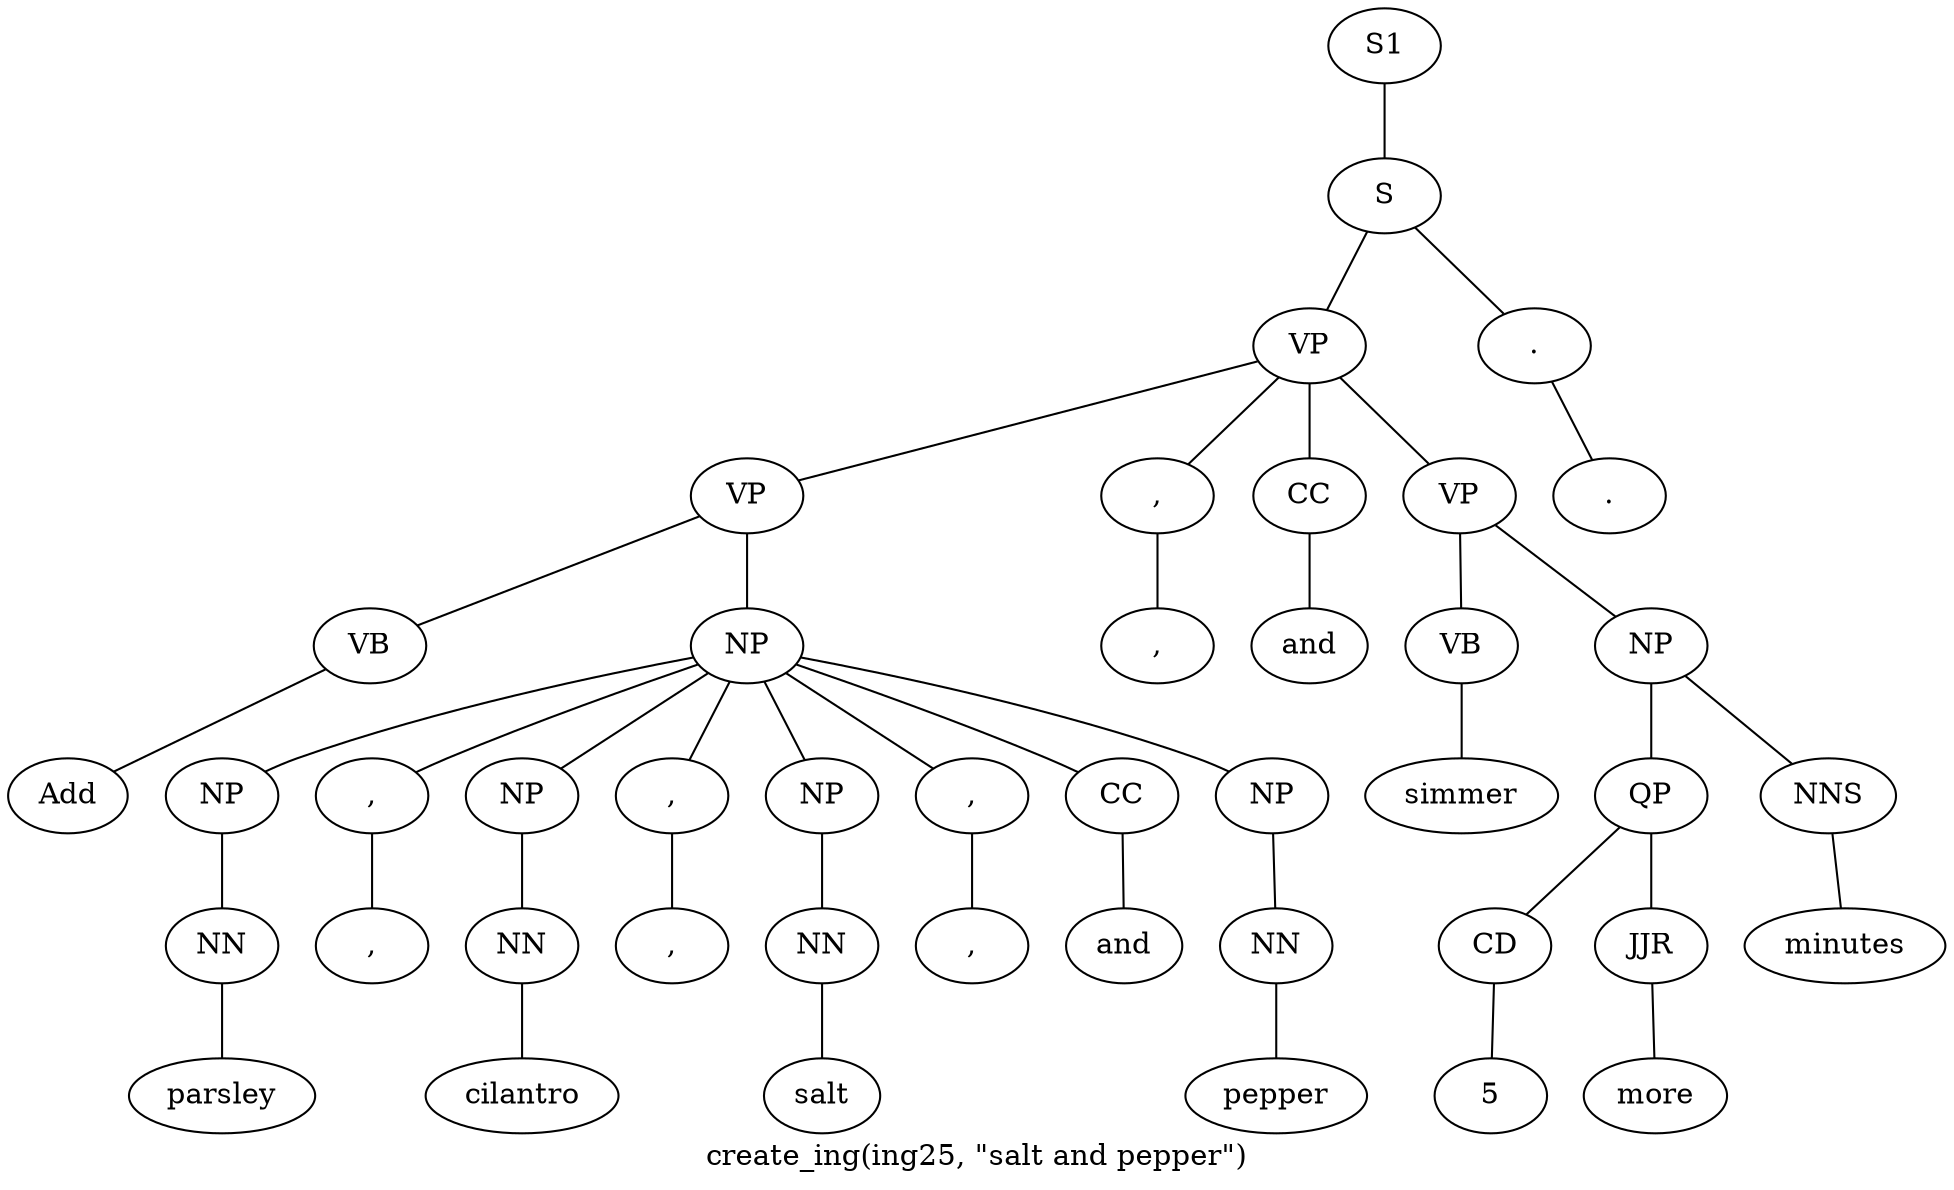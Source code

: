 graph SyntaxGraph {
	label = "create_ing(ing25, \"salt and pepper\")";
	Node0 [label="S1"];
	Node1 [label="S"];
	Node2 [label="VP"];
	Node3 [label="VP"];
	Node4 [label="VB"];
	Node5 [label="Add"];
	Node6 [label="NP"];
	Node7 [label="NP"];
	Node8 [label="NN"];
	Node9 [label="parsley"];
	Node10 [label=","];
	Node11 [label=","];
	Node12 [label="NP"];
	Node13 [label="NN"];
	Node14 [label="cilantro"];
	Node15 [label=","];
	Node16 [label=","];
	Node17 [label="NP"];
	Node18 [label="NN"];
	Node19 [label="salt"];
	Node20 [label=","];
	Node21 [label=","];
	Node22 [label="CC"];
	Node23 [label="and"];
	Node24 [label="NP"];
	Node25 [label="NN"];
	Node26 [label="pepper"];
	Node27 [label=","];
	Node28 [label=","];
	Node29 [label="CC"];
	Node30 [label="and"];
	Node31 [label="VP"];
	Node32 [label="VB"];
	Node33 [label="simmer"];
	Node34 [label="NP"];
	Node35 [label="QP"];
	Node36 [label="CD"];
	Node37 [label="5"];
	Node38 [label="JJR"];
	Node39 [label="more"];
	Node40 [label="NNS"];
	Node41 [label="minutes"];
	Node42 [label="."];
	Node43 [label="."];

	Node0 -- Node1;
	Node1 -- Node2;
	Node1 -- Node42;
	Node2 -- Node3;
	Node2 -- Node27;
	Node2 -- Node29;
	Node2 -- Node31;
	Node3 -- Node4;
	Node3 -- Node6;
	Node4 -- Node5;
	Node6 -- Node7;
	Node6 -- Node10;
	Node6 -- Node12;
	Node6 -- Node15;
	Node6 -- Node17;
	Node6 -- Node20;
	Node6 -- Node22;
	Node6 -- Node24;
	Node7 -- Node8;
	Node8 -- Node9;
	Node10 -- Node11;
	Node12 -- Node13;
	Node13 -- Node14;
	Node15 -- Node16;
	Node17 -- Node18;
	Node18 -- Node19;
	Node20 -- Node21;
	Node22 -- Node23;
	Node24 -- Node25;
	Node25 -- Node26;
	Node27 -- Node28;
	Node29 -- Node30;
	Node31 -- Node32;
	Node31 -- Node34;
	Node32 -- Node33;
	Node34 -- Node35;
	Node34 -- Node40;
	Node35 -- Node36;
	Node35 -- Node38;
	Node36 -- Node37;
	Node38 -- Node39;
	Node40 -- Node41;
	Node42 -- Node43;
}